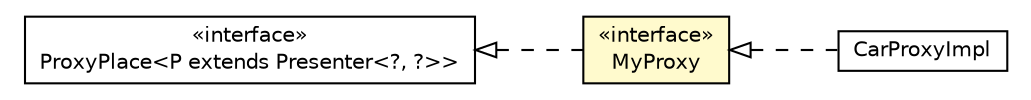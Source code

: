 #!/usr/local/bin/dot
#
# Class diagram 
# Generated by UMLGraph version R5_6-24-gf6e263 (http://www.umlgraph.org/)
#

digraph G {
	edge [fontname="Helvetica",fontsize=10,labelfontname="Helvetica",labelfontsize=10];
	node [fontname="Helvetica",fontsize=10,shape=plaintext];
	nodesep=0.25;
	ranksep=0.5;
	rankdir=LR;
	// com.gwtplatform.mvp.client.proxy.ProxyPlace<P extends com.gwtplatform.mvp.client.Presenter<?, ?>>
	c112023 [label=<<table title="com.gwtplatform.mvp.client.proxy.ProxyPlace" border="0" cellborder="1" cellspacing="0" cellpadding="2" port="p" href="../../../../../mvp/client/proxy/ProxyPlace.html">
		<tr><td><table border="0" cellspacing="0" cellpadding="1">
<tr><td align="center" balign="center"> &#171;interface&#187; </td></tr>
<tr><td align="center" balign="center"> ProxyPlace&lt;P extends Presenter&lt;?, ?&gt;&gt; </td></tr>
		</table></td></tr>
		</table>>, URL="../../../../../mvp/client/proxy/ProxyPlace.html", fontname="Helvetica", fontcolor="black", fontsize=10.0];
	// com.gwtplatform.carstore.client.application.cars.car.CarProxyImpl
	c112216 [label=<<table title="com.gwtplatform.carstore.client.application.cars.car.CarProxyImpl" border="0" cellborder="1" cellspacing="0" cellpadding="2" port="p" href="./CarProxyImpl.html">
		<tr><td><table border="0" cellspacing="0" cellpadding="1">
<tr><td align="center" balign="center"> CarProxyImpl </td></tr>
		</table></td></tr>
		</table>>, URL="./CarProxyImpl.html", fontname="Helvetica", fontcolor="black", fontsize=10.0];
	// com.gwtplatform.carstore.client.application.cars.car.CarPresenter.MyProxy
	c112223 [label=<<table title="com.gwtplatform.carstore.client.application.cars.car.CarPresenter.MyProxy" border="0" cellborder="1" cellspacing="0" cellpadding="2" port="p" bgcolor="lemonChiffon" href="./CarPresenter.MyProxy.html">
		<tr><td><table border="0" cellspacing="0" cellpadding="1">
<tr><td align="center" balign="center"> &#171;interface&#187; </td></tr>
<tr><td align="center" balign="center"> MyProxy </td></tr>
		</table></td></tr>
		</table>>, URL="./CarPresenter.MyProxy.html", fontname="Helvetica", fontcolor="black", fontsize=10.0];
	//com.gwtplatform.carstore.client.application.cars.car.CarProxyImpl implements com.gwtplatform.carstore.client.application.cars.car.CarPresenter.MyProxy
	c112223:p -> c112216:p [dir=back,arrowtail=empty,style=dashed];
	//com.gwtplatform.carstore.client.application.cars.car.CarPresenter.MyProxy implements com.gwtplatform.mvp.client.proxy.ProxyPlace<P extends com.gwtplatform.mvp.client.Presenter<?, ?>>
	c112023:p -> c112223:p [dir=back,arrowtail=empty,style=dashed];
}

